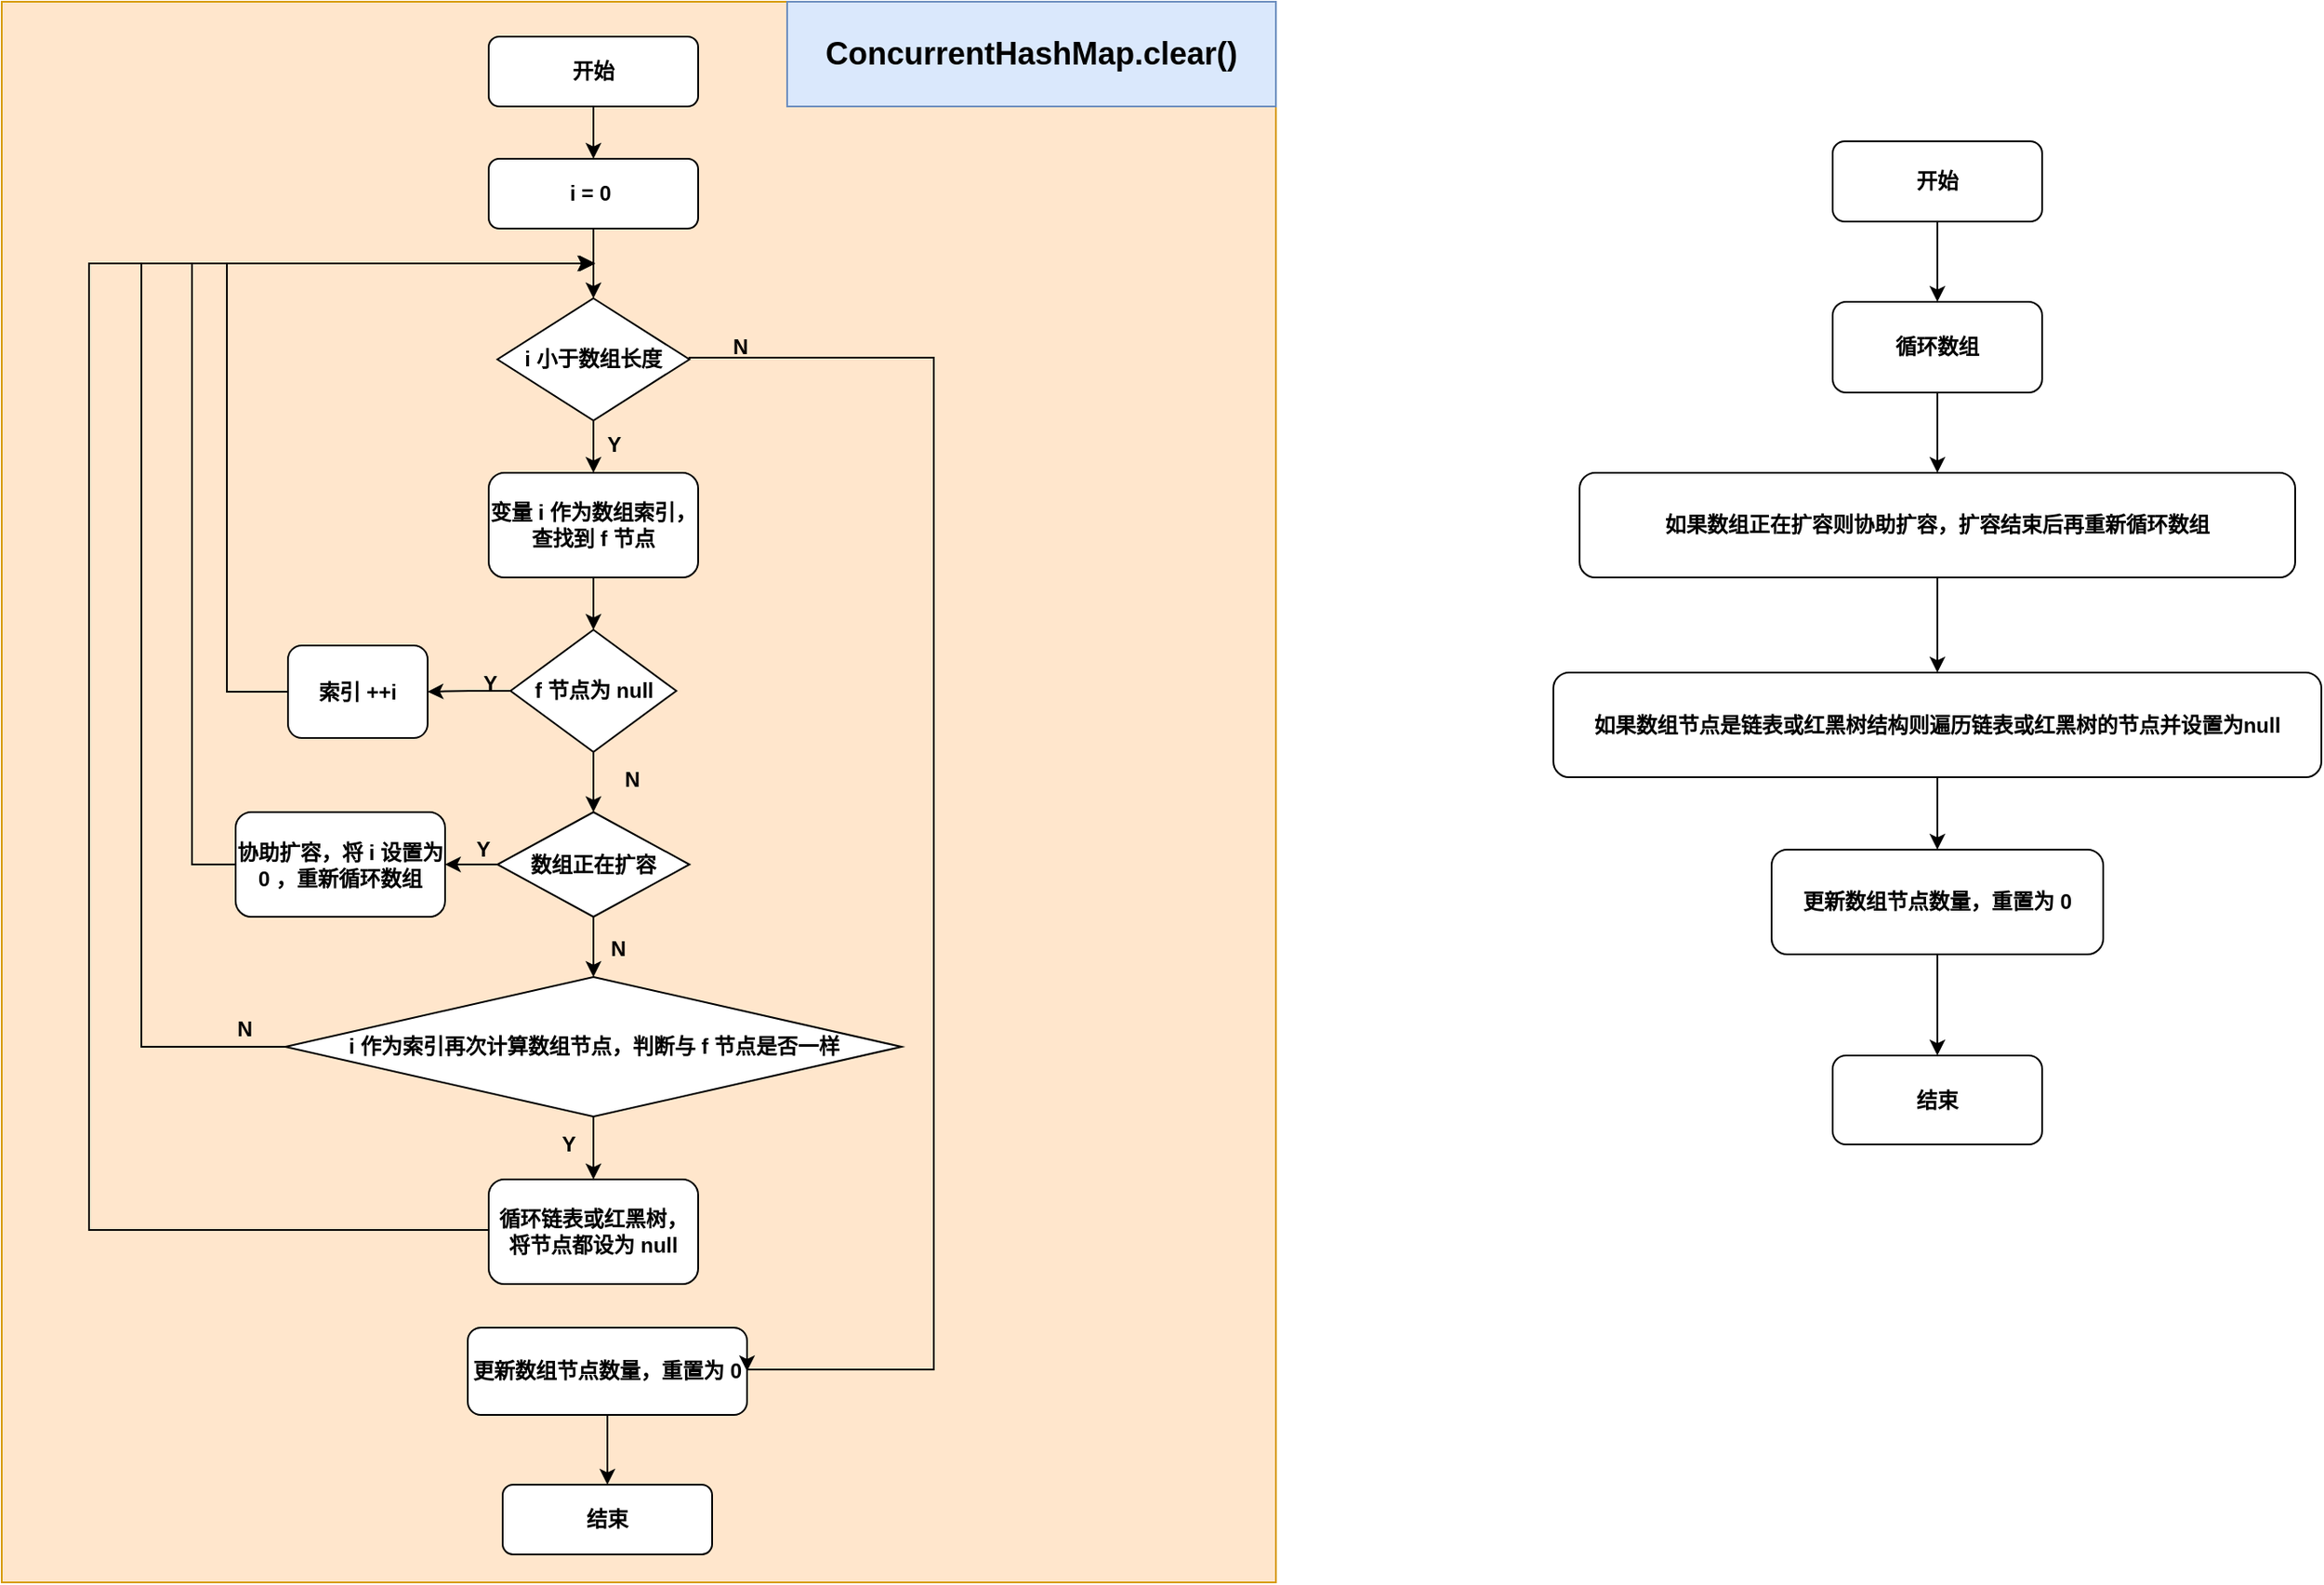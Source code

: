 <mxfile version="12.2.2" type="device" pages="1"><diagram id="crJ38CPs7r-_isv-oxn5" name="Page-1"><mxGraphModel dx="2088" dy="932" grid="1" gridSize="10" guides="1" tooltips="1" connect="1" arrows="1" fold="1" page="1" pageScale="1" pageWidth="827" pageHeight="1169" math="0" shadow="0"><root><mxCell id="0"/><mxCell id="1" parent="0"/><mxCell id="wFyzSx6hRr72cDRJKKyc-3" value="" style="rounded=0;whiteSpace=wrap;html=1;fillColor=#ffe6cc;strokeColor=#d79b00;fontStyle=1" vertex="1" parent="1"><mxGeometry x="-134" y="60" width="730" height="906" as="geometry"/></mxCell><mxCell id="yqyptpV81wwmliFkdreT-9" style="edgeStyle=orthogonalEdgeStyle;rounded=0;orthogonalLoop=1;jettySize=auto;html=1;exitX=0.5;exitY=1;exitDx=0;exitDy=0;fontStyle=1" parent="1" source="yqyptpV81wwmliFkdreT-1" target="yqyptpV81wwmliFkdreT-4" edge="1"><mxGeometry relative="1" as="geometry"/></mxCell><mxCell id="yqyptpV81wwmliFkdreT-1" value="i 小于数组长度" style="rhombus;whiteSpace=wrap;html=1;fontStyle=1" parent="1" vertex="1"><mxGeometry x="150" y="230" width="110" height="70" as="geometry"/></mxCell><mxCell id="yqyptpV81wwmliFkdreT-37" style="edgeStyle=orthogonalEdgeStyle;rounded=0;orthogonalLoop=1;jettySize=auto;html=1;exitX=0.5;exitY=1;exitDx=0;exitDy=0;fontStyle=1" parent="1" source="yqyptpV81wwmliFkdreT-2" target="yqyptpV81wwmliFkdreT-34" edge="1"><mxGeometry relative="1" as="geometry"/></mxCell><mxCell id="yqyptpV81wwmliFkdreT-2" value="更新数组节点数量，重置为 0" style="rounded=1;whiteSpace=wrap;html=1;fontStyle=1" parent="1" vertex="1"><mxGeometry x="133" y="820" width="160" height="50" as="geometry"/></mxCell><mxCell id="yqyptpV81wwmliFkdreT-15" style="edgeStyle=orthogonalEdgeStyle;rounded=0;orthogonalLoop=1;jettySize=auto;html=1;exitX=0.5;exitY=1;exitDx=0;exitDy=0;fontStyle=1" parent="1" source="yqyptpV81wwmliFkdreT-4" target="yqyptpV81wwmliFkdreT-5" edge="1"><mxGeometry relative="1" as="geometry"/></mxCell><mxCell id="yqyptpV81wwmliFkdreT-4" value="变量 i 作为数组索引，查找到 f 节点" style="rounded=1;whiteSpace=wrap;html=1;fontStyle=1" parent="1" vertex="1"><mxGeometry x="145" y="330" width="120" height="60" as="geometry"/></mxCell><mxCell id="yqyptpV81wwmliFkdreT-16" style="edgeStyle=orthogonalEdgeStyle;rounded=0;orthogonalLoop=1;jettySize=auto;html=1;exitX=0.5;exitY=1;exitDx=0;exitDy=0;fontStyle=1" parent="1" source="yqyptpV81wwmliFkdreT-5" target="yqyptpV81wwmliFkdreT-11" edge="1"><mxGeometry relative="1" as="geometry"/></mxCell><mxCell id="yqyptpV81wwmliFkdreT-18" style="edgeStyle=orthogonalEdgeStyle;rounded=0;orthogonalLoop=1;jettySize=auto;html=1;exitX=0;exitY=0.5;exitDx=0;exitDy=0;fontStyle=1" parent="1" source="yqyptpV81wwmliFkdreT-5" target="yqyptpV81wwmliFkdreT-6" edge="1"><mxGeometry relative="1" as="geometry"/></mxCell><mxCell id="yqyptpV81wwmliFkdreT-5" value="f 节点为 null" style="rhombus;whiteSpace=wrap;html=1;fontStyle=1" parent="1" vertex="1"><mxGeometry x="157.5" y="420" width="95" height="70" as="geometry"/></mxCell><mxCell id="yqyptpV81wwmliFkdreT-10" style="edgeStyle=orthogonalEdgeStyle;rounded=0;orthogonalLoop=1;jettySize=auto;html=1;exitX=0;exitY=0.5;exitDx=0;exitDy=0;fontStyle=1" parent="1" source="yqyptpV81wwmliFkdreT-6" edge="1"><mxGeometry relative="1" as="geometry"><mxPoint x="205" y="210" as="targetPoint"/><mxPoint x="25.143" y="455.571" as="sourcePoint"/><Array as="points"><mxPoint x="-5" y="456"/><mxPoint x="-5" y="210"/></Array></mxGeometry></mxCell><mxCell id="yqyptpV81wwmliFkdreT-6" value="索引 ++i" style="rounded=1;whiteSpace=wrap;html=1;fontStyle=1" parent="1" vertex="1"><mxGeometry x="30" y="429" width="80" height="53" as="geometry"/></mxCell><mxCell id="yqyptpV81wwmliFkdreT-26" style="edgeStyle=orthogonalEdgeStyle;rounded=0;orthogonalLoop=1;jettySize=auto;html=1;exitX=0.5;exitY=1;exitDx=0;exitDy=0;fontStyle=1" parent="1" source="yqyptpV81wwmliFkdreT-7" target="yqyptpV81wwmliFkdreT-23" edge="1"><mxGeometry relative="1" as="geometry"/></mxCell><mxCell id="yqyptpV81wwmliFkdreT-36" style="edgeStyle=orthogonalEdgeStyle;rounded=0;orthogonalLoop=1;jettySize=auto;html=1;exitX=1;exitY=0.5;exitDx=0;exitDy=0;entryX=1;entryY=0.5;entryDx=0;entryDy=0;fontStyle=1" parent="1" source="yqyptpV81wwmliFkdreT-1" target="yqyptpV81wwmliFkdreT-2" edge="1"><mxGeometry relative="1" as="geometry"><Array as="points"><mxPoint x="400" y="264"/><mxPoint x="400" y="844"/></Array></mxGeometry></mxCell><mxCell id="yqyptpV81wwmliFkdreT-7" value="开始" style="rounded=1;whiteSpace=wrap;html=1;fontStyle=1" parent="1" vertex="1"><mxGeometry x="145" y="80" width="120" height="40" as="geometry"/></mxCell><mxCell id="yqyptpV81wwmliFkdreT-17" style="edgeStyle=orthogonalEdgeStyle;rounded=0;orthogonalLoop=1;jettySize=auto;html=1;exitX=0.5;exitY=1;exitDx=0;exitDy=0;fontStyle=1" parent="1" source="yqyptpV81wwmliFkdreT-11" target="yqyptpV81wwmliFkdreT-12" edge="1"><mxGeometry relative="1" as="geometry"/></mxCell><mxCell id="yqyptpV81wwmliFkdreT-31" style="edgeStyle=orthogonalEdgeStyle;rounded=0;orthogonalLoop=1;jettySize=auto;html=1;exitX=0;exitY=0.5;exitDx=0;exitDy=0;entryX=1;entryY=0.5;entryDx=0;entryDy=0;fontStyle=1" parent="1" source="yqyptpV81wwmliFkdreT-11" target="yqyptpV81wwmliFkdreT-29" edge="1"><mxGeometry relative="1" as="geometry"/></mxCell><mxCell id="yqyptpV81wwmliFkdreT-11" value="数组正在扩容" style="rhombus;whiteSpace=wrap;html=1;fontStyle=1" parent="1" vertex="1"><mxGeometry x="150" y="524.5" width="110" height="60" as="geometry"/></mxCell><mxCell id="yqyptpV81wwmliFkdreT-14" style="edgeStyle=orthogonalEdgeStyle;rounded=0;orthogonalLoop=1;jettySize=auto;html=1;exitX=0;exitY=0.5;exitDx=0;exitDy=0;fontStyle=1" parent="1" source="yqyptpV81wwmliFkdreT-12" edge="1"><mxGeometry relative="1" as="geometry"><mxPoint x="206" y="210" as="targetPoint"/><mxPoint x="24.429" y="669.857" as="sourcePoint"/><Array as="points"><mxPoint x="-54" y="659"/><mxPoint x="-54" y="210"/></Array></mxGeometry></mxCell><mxCell id="yqyptpV81wwmliFkdreT-22" style="edgeStyle=orthogonalEdgeStyle;rounded=0;orthogonalLoop=1;jettySize=auto;html=1;exitX=0.5;exitY=1;exitDx=0;exitDy=0;fontStyle=1" parent="1" source="yqyptpV81wwmliFkdreT-12" target="yqyptpV81wwmliFkdreT-20" edge="1"><mxGeometry relative="1" as="geometry"/></mxCell><mxCell id="yqyptpV81wwmliFkdreT-12" value="i 作为索引再次计算数组节点，判断与 f 节点是否一样" style="rhombus;whiteSpace=wrap;html=1;fontStyle=1" parent="1" vertex="1"><mxGeometry x="28.5" y="619" width="353" height="80" as="geometry"/></mxCell><mxCell id="yqyptpV81wwmliFkdreT-21" style="edgeStyle=orthogonalEdgeStyle;rounded=0;orthogonalLoop=1;jettySize=auto;html=1;exitX=0;exitY=0.5;exitDx=0;exitDy=0;fontStyle=1" parent="1" source="yqyptpV81wwmliFkdreT-20" edge="1"><mxGeometry relative="1" as="geometry"><mxPoint x="206" y="210" as="targetPoint"/><mxPoint x="141" y="780.143" as="sourcePoint"/><Array as="points"><mxPoint x="-84" y="764"/><mxPoint x="-84" y="210"/></Array></mxGeometry></mxCell><mxCell id="yqyptpV81wwmliFkdreT-20" value="&lt;span style=&quot;white-space: normal&quot;&gt;循环链表或红黑树，将节点都设为 null&lt;/span&gt;" style="rounded=1;whiteSpace=wrap;html=1;fontStyle=1" parent="1" vertex="1"><mxGeometry x="145" y="735" width="120" height="60" as="geometry"/></mxCell><mxCell id="yqyptpV81wwmliFkdreT-27" style="edgeStyle=orthogonalEdgeStyle;rounded=0;orthogonalLoop=1;jettySize=auto;html=1;exitX=0.5;exitY=1;exitDx=0;exitDy=0;fontStyle=1" parent="1" source="yqyptpV81wwmliFkdreT-23" target="yqyptpV81wwmliFkdreT-1" edge="1"><mxGeometry relative="1" as="geometry"/></mxCell><mxCell id="yqyptpV81wwmliFkdreT-23" value="&lt;span style=&quot;white-space: normal&quot;&gt;i = 0&amp;nbsp;&lt;/span&gt;" style="rounded=1;whiteSpace=wrap;html=1;fontStyle=1" parent="1" vertex="1"><mxGeometry x="145" y="150" width="120" height="40" as="geometry"/></mxCell><mxCell id="yqyptpV81wwmliFkdreT-32" style="edgeStyle=orthogonalEdgeStyle;rounded=0;orthogonalLoop=1;jettySize=auto;html=1;exitX=0;exitY=0.5;exitDx=0;exitDy=0;fontStyle=1" parent="1" source="yqyptpV81wwmliFkdreT-29" edge="1"><mxGeometry relative="1" as="geometry"><mxPoint x="205" y="210" as="targetPoint"/><mxPoint x="-5.059" y="555.059" as="sourcePoint"/><Array as="points"><mxPoint x="-25" y="554"/><mxPoint x="-25" y="210"/></Array></mxGeometry></mxCell><mxCell id="yqyptpV81wwmliFkdreT-29" value="协助扩容，将 i 设置为 0 ，重新循环数组" style="rounded=1;whiteSpace=wrap;html=1;fontStyle=1" parent="1" vertex="1"><mxGeometry y="524.5" width="120" height="60" as="geometry"/></mxCell><mxCell id="yqyptpV81wwmliFkdreT-34" value="结束" style="rounded=1;whiteSpace=wrap;html=1;fontStyle=1" parent="1" vertex="1"><mxGeometry x="153" y="910" width="120" height="40" as="geometry"/></mxCell><mxCell id="yqyptpV81wwmliFkdreT-38" value="Y" style="text;html=1;resizable=0;points=[];autosize=1;align=left;verticalAlign=top;spacingTop=-4;fontStyle=1" parent="1" vertex="1"><mxGeometry x="140" y="441" width="20" height="20" as="geometry"/></mxCell><mxCell id="yqyptpV81wwmliFkdreT-39" value="N" style="text;html=1;resizable=0;points=[];autosize=1;align=left;verticalAlign=top;spacingTop=-4;fontStyle=1" parent="1" vertex="1"><mxGeometry x="221" y="496" width="20" height="20" as="geometry"/></mxCell><mxCell id="yqyptpV81wwmliFkdreT-40" value="Y" style="text;html=1;resizable=0;points=[];autosize=1;align=left;verticalAlign=top;spacingTop=-4;fontStyle=1" parent="1" vertex="1"><mxGeometry x="136" y="536" width="20" height="20" as="geometry"/></mxCell><mxCell id="yqyptpV81wwmliFkdreT-41" value="N" style="text;html=1;resizable=0;points=[];autosize=1;align=left;verticalAlign=top;spacingTop=-4;fontStyle=1" parent="1" vertex="1"><mxGeometry x="213" y="593" width="20" height="20" as="geometry"/></mxCell><mxCell id="yqyptpV81wwmliFkdreT-42" value="Y" style="text;html=1;resizable=0;points=[];autosize=1;align=left;verticalAlign=top;spacingTop=-4;fontStyle=1" parent="1" vertex="1"><mxGeometry x="185" y="705" width="20" height="20" as="geometry"/></mxCell><mxCell id="yqyptpV81wwmliFkdreT-43" value="N" style="text;html=1;resizable=0;points=[];autosize=1;align=left;verticalAlign=top;spacingTop=-4;fontStyle=1" parent="1" vertex="1"><mxGeometry x="-1" y="639" width="20" height="20" as="geometry"/></mxCell><mxCell id="wFyzSx6hRr72cDRJKKyc-1" value="Y" style="text;html=1;resizable=0;points=[];autosize=1;align=left;verticalAlign=top;spacingTop=-4;fontStyle=1" vertex="1" parent="1"><mxGeometry x="211" y="304" width="20" height="20" as="geometry"/></mxCell><mxCell id="wFyzSx6hRr72cDRJKKyc-2" value="N" style="text;html=1;resizable=0;points=[];autosize=1;align=left;verticalAlign=top;spacingTop=-4;fontStyle=1" vertex="1" parent="1"><mxGeometry x="283" y="248" width="20" height="20" as="geometry"/></mxCell><mxCell id="wFyzSx6hRr72cDRJKKyc-4" value="&lt;span&gt;&lt;font style=&quot;font-size: 18px&quot;&gt;ConcurrentHashMap.clear()&lt;/font&gt;&lt;/span&gt;" style="rounded=0;whiteSpace=wrap;html=1;fillColor=#dae8fc;strokeColor=#6c8ebf;fontStyle=1" vertex="1" parent="1"><mxGeometry x="316" y="60" width="280" height="60" as="geometry"/></mxCell><mxCell id="wFyzSx6hRr72cDRJKKyc-11" style="edgeStyle=orthogonalEdgeStyle;rounded=0;orthogonalLoop=1;jettySize=auto;html=1;exitX=0.5;exitY=1;exitDx=0;exitDy=0;" edge="1" parent="1" source="wFyzSx6hRr72cDRJKKyc-5" target="wFyzSx6hRr72cDRJKKyc-7"><mxGeometry relative="1" as="geometry"/></mxCell><mxCell id="wFyzSx6hRr72cDRJKKyc-5" value="开始" style="rounded=1;whiteSpace=wrap;html=1;fontStyle=1" vertex="1" parent="1"><mxGeometry x="915" y="140" width="120" height="46" as="geometry"/></mxCell><mxCell id="wFyzSx6hRr72cDRJKKyc-6" value="结束" style="rounded=1;whiteSpace=wrap;html=1;fontStyle=1" vertex="1" parent="1"><mxGeometry x="915" y="664" width="120" height="51" as="geometry"/></mxCell><mxCell id="wFyzSx6hRr72cDRJKKyc-12" style="edgeStyle=orthogonalEdgeStyle;rounded=0;orthogonalLoop=1;jettySize=auto;html=1;exitX=0.5;exitY=1;exitDx=0;exitDy=0;" edge="1" parent="1" source="wFyzSx6hRr72cDRJKKyc-7" target="wFyzSx6hRr72cDRJKKyc-8"><mxGeometry relative="1" as="geometry"/></mxCell><mxCell id="wFyzSx6hRr72cDRJKKyc-7" value="循环数组" style="rounded=1;whiteSpace=wrap;html=1;fontStyle=1" vertex="1" parent="1"><mxGeometry x="915" y="232" width="120" height="52" as="geometry"/></mxCell><mxCell id="wFyzSx6hRr72cDRJKKyc-13" style="edgeStyle=orthogonalEdgeStyle;rounded=0;orthogonalLoop=1;jettySize=auto;html=1;exitX=0.5;exitY=1;exitDx=0;exitDy=0;" edge="1" parent="1" source="wFyzSx6hRr72cDRJKKyc-8" target="wFyzSx6hRr72cDRJKKyc-9"><mxGeometry relative="1" as="geometry"/></mxCell><mxCell id="wFyzSx6hRr72cDRJKKyc-8" value="如果数组正在扩容则协助扩容，扩容结束后再重新循环数组" style="rounded=1;whiteSpace=wrap;html=1;fontStyle=1" vertex="1" parent="1"><mxGeometry x="770" y="330" width="410" height="60" as="geometry"/></mxCell><mxCell id="wFyzSx6hRr72cDRJKKyc-14" style="edgeStyle=orthogonalEdgeStyle;rounded=0;orthogonalLoop=1;jettySize=auto;html=1;exitX=0.5;exitY=1;exitDx=0;exitDy=0;" edge="1" parent="1" source="wFyzSx6hRr72cDRJKKyc-9" target="wFyzSx6hRr72cDRJKKyc-10"><mxGeometry relative="1" as="geometry"/></mxCell><mxCell id="wFyzSx6hRr72cDRJKKyc-9" value="如果数组节点是链表或红黑树结构则遍历链表或红黑树的节点并设置为null" style="rounded=1;whiteSpace=wrap;html=1;fontStyle=1" vertex="1" parent="1"><mxGeometry x="755" y="444.5" width="440" height="60" as="geometry"/></mxCell><mxCell id="wFyzSx6hRr72cDRJKKyc-15" style="edgeStyle=orthogonalEdgeStyle;rounded=0;orthogonalLoop=1;jettySize=auto;html=1;exitX=0.5;exitY=1;exitDx=0;exitDy=0;" edge="1" parent="1" source="wFyzSx6hRr72cDRJKKyc-10" target="wFyzSx6hRr72cDRJKKyc-6"><mxGeometry relative="1" as="geometry"/></mxCell><mxCell id="wFyzSx6hRr72cDRJKKyc-10" value="&lt;span style=&quot;white-space: normal;&quot;&gt;更新数组节点数量，重置为 0&lt;/span&gt;" style="rounded=1;whiteSpace=wrap;html=1;fontStyle=1" vertex="1" parent="1"><mxGeometry x="880" y="546" width="190" height="60" as="geometry"/></mxCell></root></mxGraphModel></diagram></mxfile>